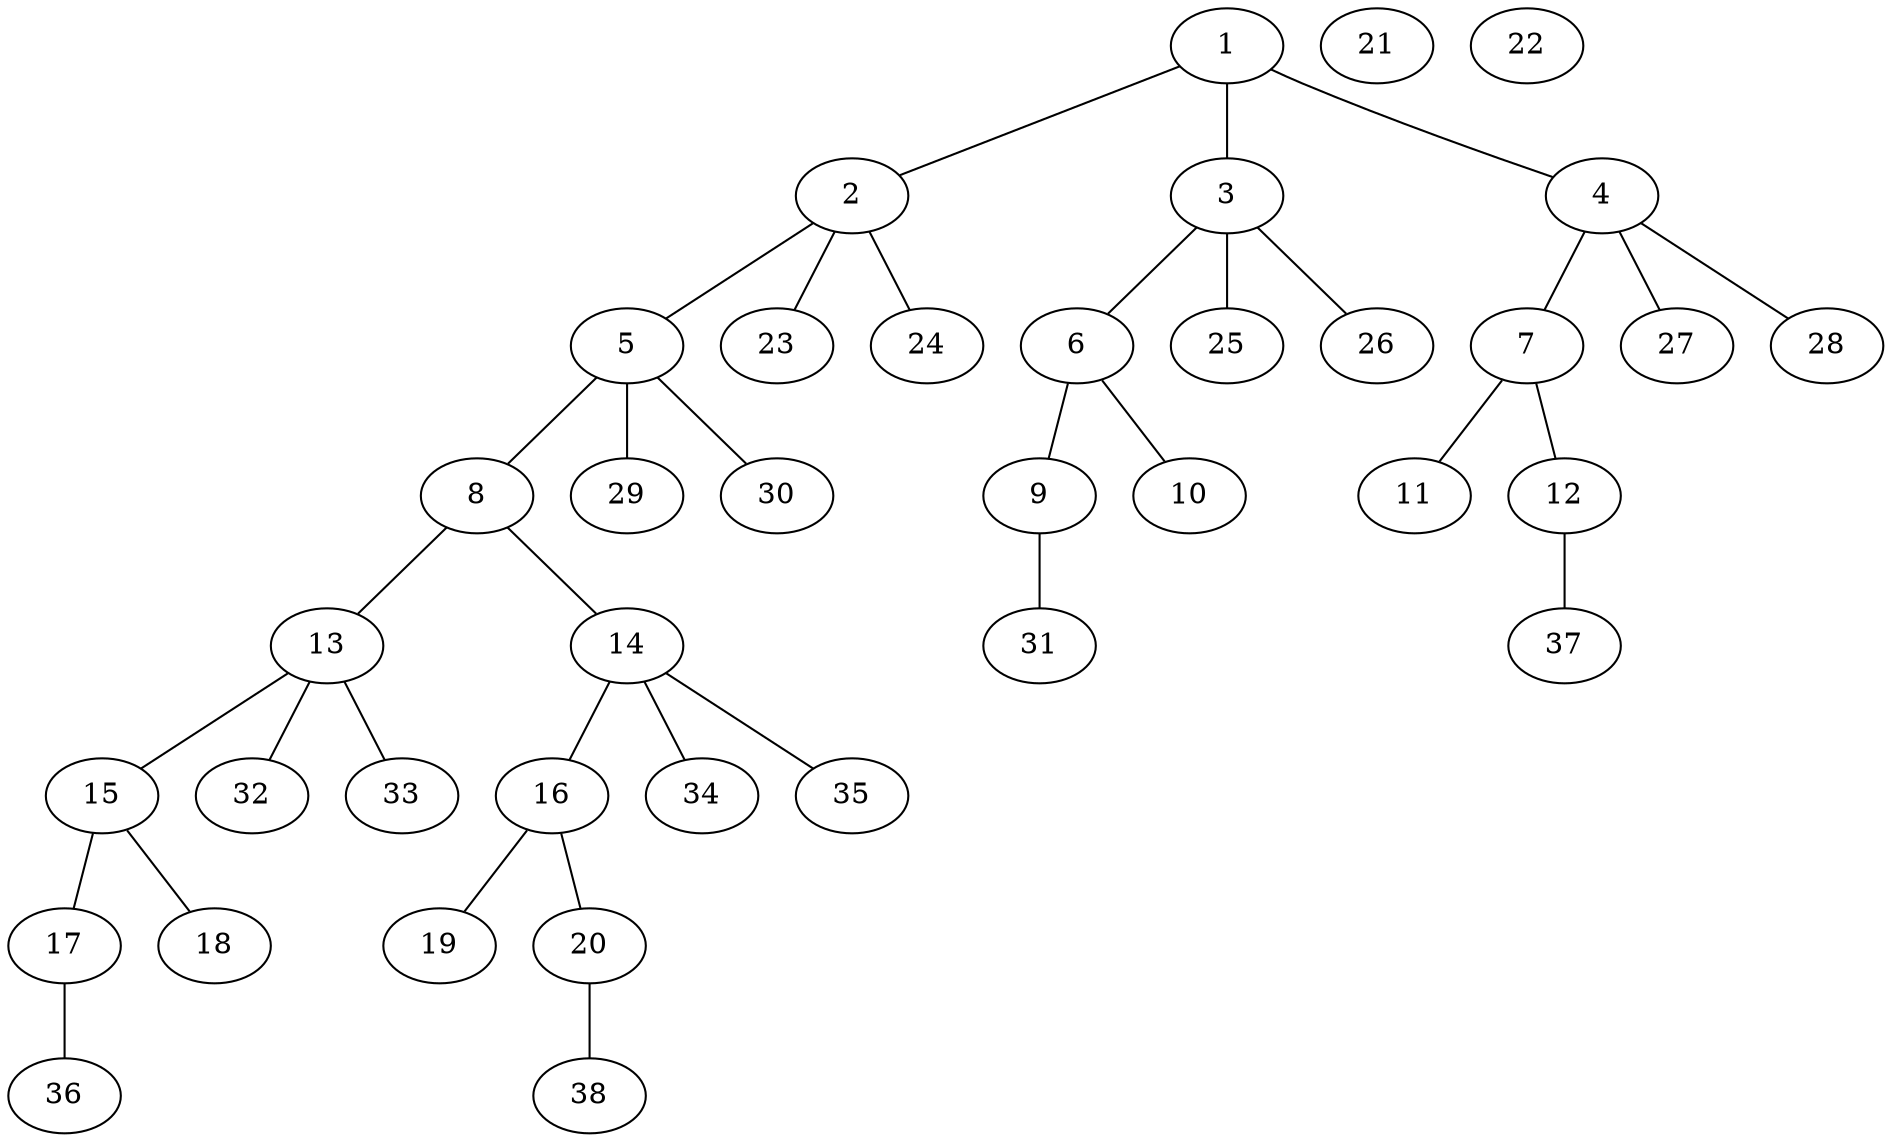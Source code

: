 graph molecule_4187 {
	1	 [chem=N];
	2	 [chem=C];
	1 -- 2	 [valence=1];
	3	 [chem=C];
	1 -- 3	 [valence=1];
	4	 [chem=C];
	1 -- 4	 [valence=1];
	5	 [chem=C];
	2 -- 5	 [valence=1];
	23	 [chem=H];
	2 -- 23	 [valence=1];
	24	 [chem=H];
	2 -- 24	 [valence=1];
	6	 [chem=C];
	3 -- 6	 [valence=1];
	25	 [chem=H];
	3 -- 25	 [valence=1];
	26	 [chem=H];
	3 -- 26	 [valence=1];
	7	 [chem=C];
	4 -- 7	 [valence=1];
	27	 [chem=H];
	4 -- 27	 [valence=1];
	28	 [chem=H];
	4 -- 28	 [valence=1];
	8	 [chem=N];
	5 -- 8	 [valence=1];
	29	 [chem=H];
	5 -- 29	 [valence=1];
	30	 [chem=H];
	5 -- 30	 [valence=1];
	9	 [chem=O];
	6 -- 9	 [valence=1];
	10	 [chem=O];
	6 -- 10	 [valence=2];
	11	 [chem=O];
	7 -- 11	 [valence=2];
	12	 [chem=O];
	7 -- 12	 [valence=1];
	13	 [chem=C];
	8 -- 13	 [valence=1];
	14	 [chem=C];
	8 -- 14	 [valence=1];
	31	 [chem=H];
	9 -- 31	 [valence=1];
	37	 [chem=H];
	12 -- 37	 [valence=1];
	15	 [chem=C];
	13 -- 15	 [valence=1];
	32	 [chem=H];
	13 -- 32	 [valence=1];
	33	 [chem=H];
	13 -- 33	 [valence=1];
	16	 [chem=C];
	14 -- 16	 [valence=1];
	34	 [chem=H];
	14 -- 34	 [valence=1];
	35	 [chem=H];
	14 -- 35	 [valence=1];
	17	 [chem=O];
	15 -- 17	 [valence=1];
	18	 [chem=O];
	15 -- 18	 [valence=2];
	19	 [chem=O];
	16 -- 19	 [valence=2];
	20	 [chem=O];
	16 -- 20	 [valence=1];
	36	 [chem=H];
	17 -- 36	 [valence=1];
	38	 [chem=H];
	20 -- 38	 [valence=1];
	21	 [chem=Na];
	22	 [chem=Na];
}
